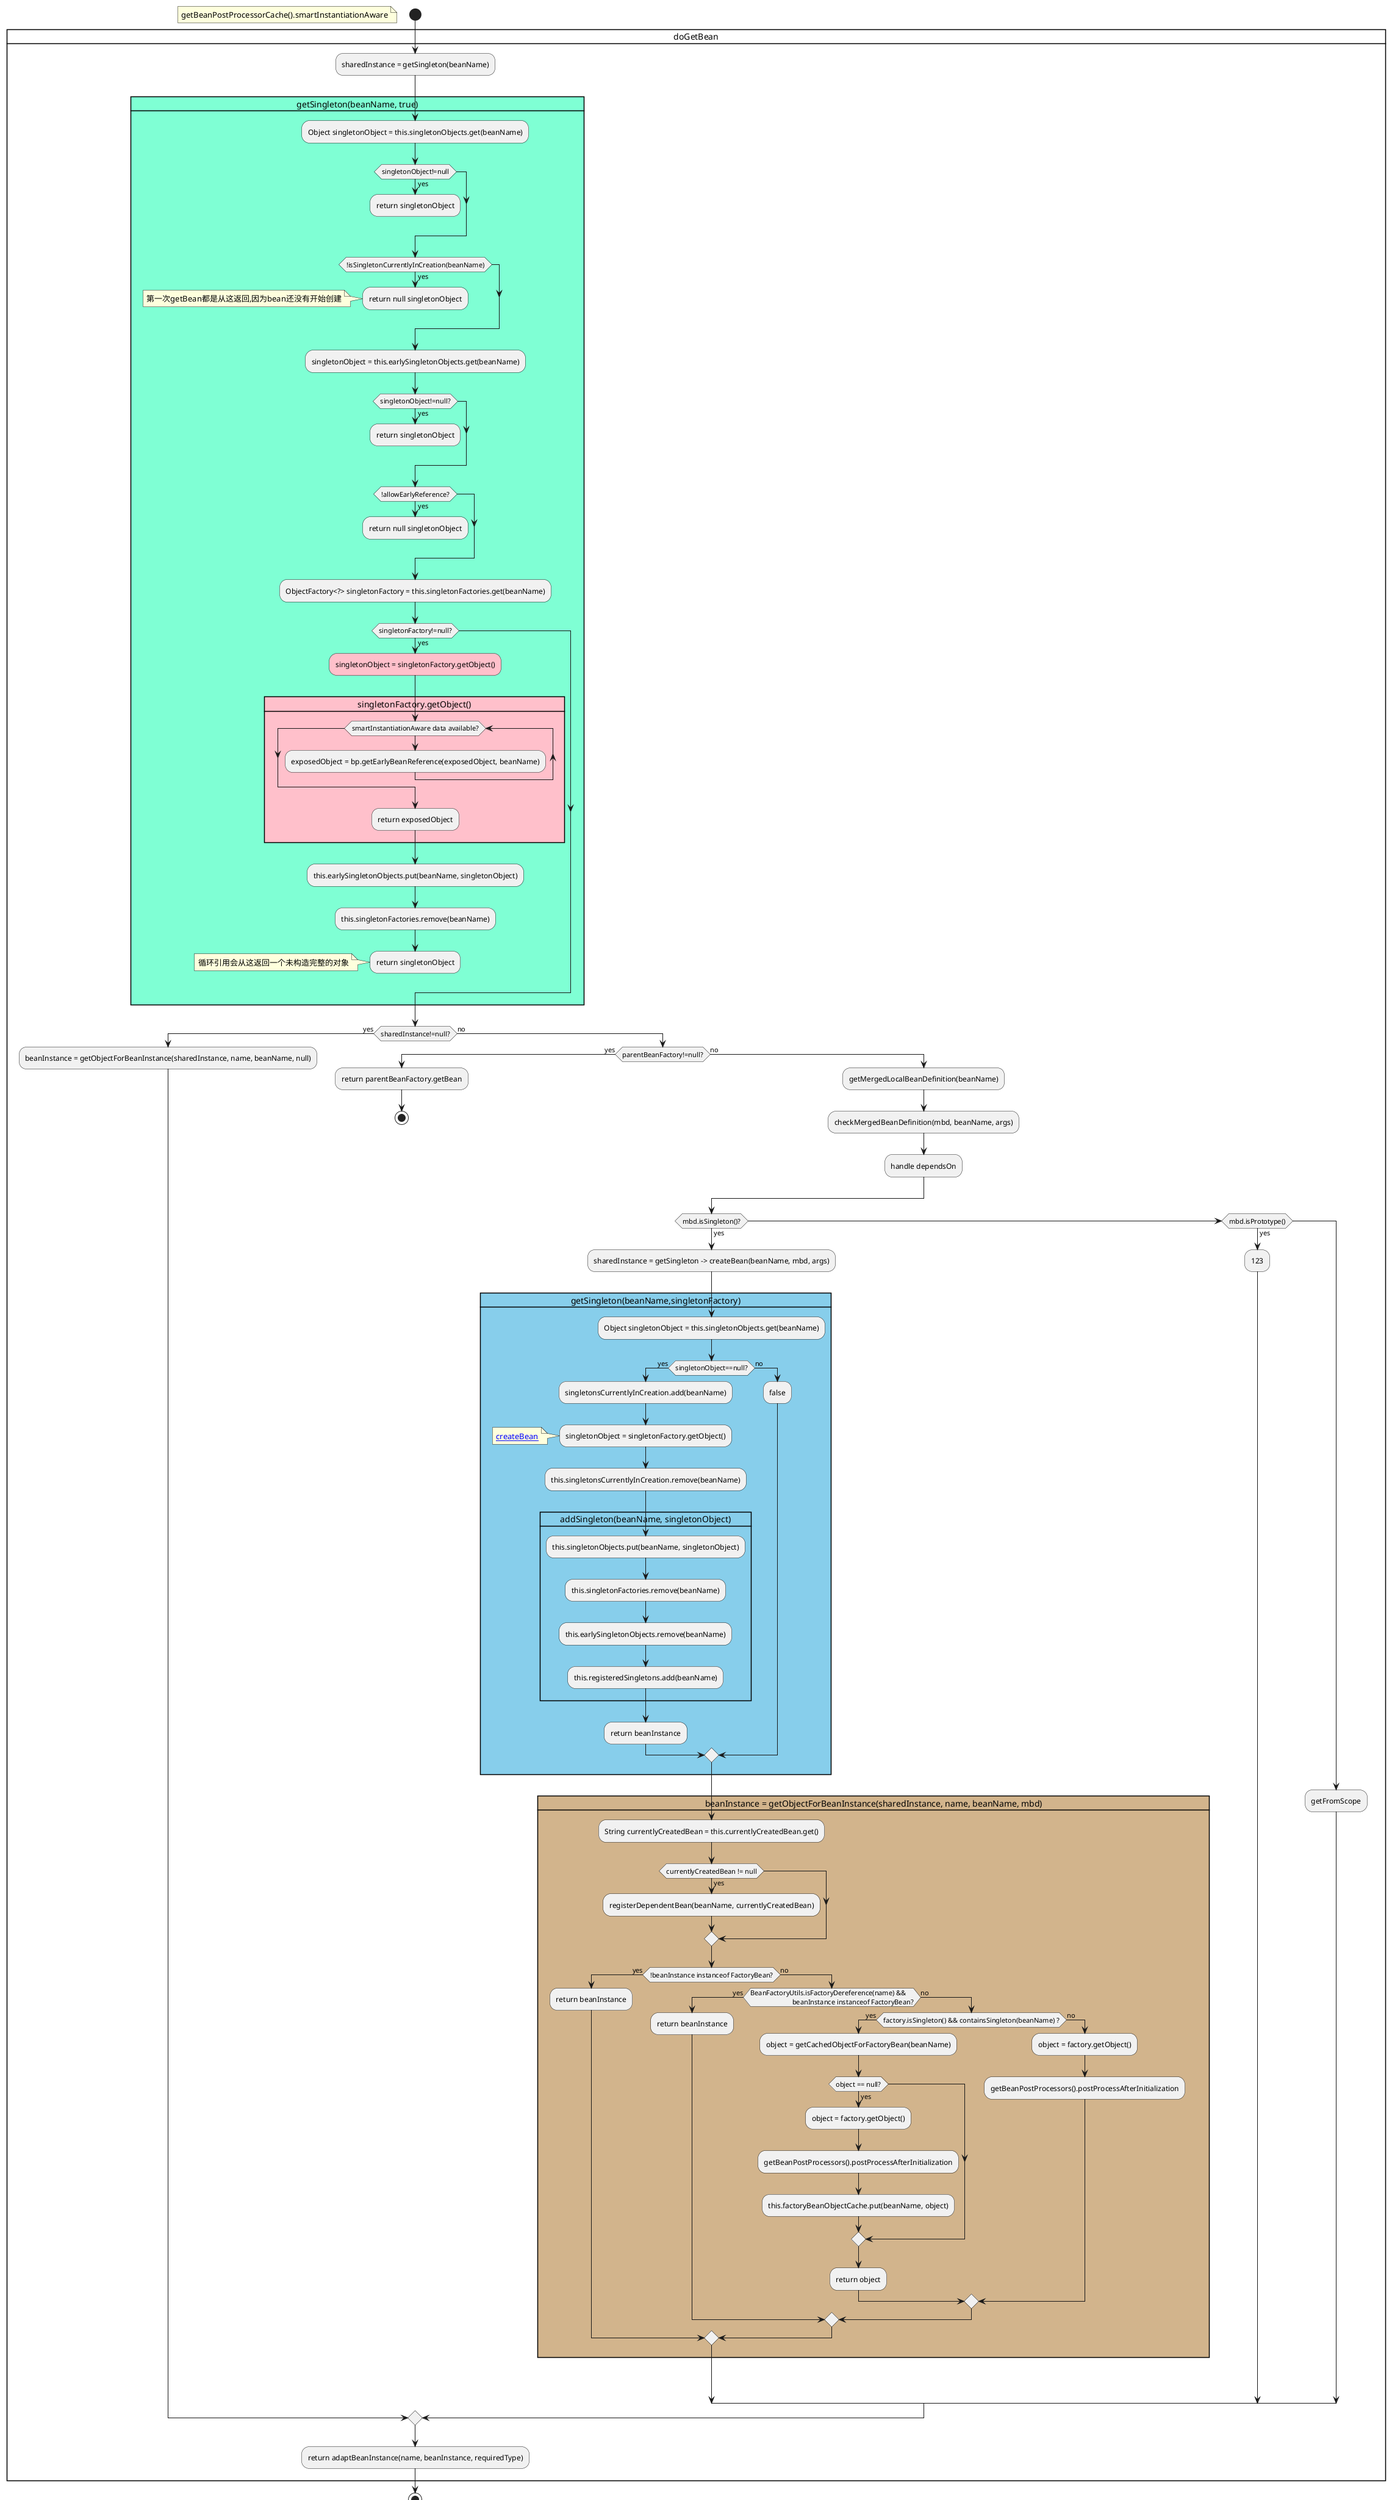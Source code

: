 
@startuml
'https://plantuml.com/activity-diagram-beta

start
floating note
getBeanPostProcessorCache().smartInstantiationAware
end note



card doGetBean {
   :sharedInstance = getSingleton(beanName);
   card #Aquamarine "getSingleton(beanName, true)" {
   		:Object singletonObject = this.singletonObjects.get(beanName);
        if (singletonObject!=null) is (yes) then
            :return singletonObject;
            kill
        endif

        if (!isSingletonCurrentlyInCreation(beanName)) is (yes) then
            :return null singletonObject;
            note
            第一次getBean都是从这返回,因为bean还没有开始创建
            end note
            kill
        endif

        :singletonObject = this.earlySingletonObjects.get(beanName);
        if (singletonObject!=null?) is (yes) then
            :return singletonObject;
            kill
        endif
        if (!allowEarlyReference?) is (yes) then
            :return null singletonObject;
            kill
        endif
        :ObjectFactory<?> singletonFactory = this.singletonFactories.get(beanName);
        if (singletonFactory!=null?) is (yes) then
            #pink:singletonObject = singletonFactory.getObject();
            card #pink singletonFactory.getObject() {
                while (smartInstantiationAware data available?)
                  :exposedObject = bp.getEarlyBeanReference(exposedObject, beanName);
                endwhile
                :return exposedObject;
            }
            :this.earlySingletonObjects.put(beanName, singletonObject);
            :this.singletonFactories.remove(beanName);
            :return singletonObject;
            note
            循环引用会从这返回一个未构造完整的对象
            end note
            kill
        endif

   }
   if (sharedInstance!=null?) is (yes) then
     :beanInstance = getObjectForBeanInstance(sharedInstance, name, beanName, null);
   else (no)
     if (parentBeanFactory!=null?) is (yes) then
        :return parentBeanFactory.getBean;
        stop
     else (no)
       :getMergedLocalBeanDefinition(beanName);
       :checkMergedBeanDefinition(mbd, beanName, args);
       :handle dependsOn;
       if (mbd.isSingleton()?) is (yes) then
            :sharedInstance = getSingleton -> createBean(beanName, mbd, args);
            card #skyblue getSingleton(beanName,singletonFactory) {
                :Object singletonObject = this.singletonObjects.get(beanName);
                if (singletonObject==null?) is (yes) then
                   :singletonsCurrentlyInCreation.add(beanName);
                   :singletonObject = singletonFactory.getObject();
                   note
                   [[004_createBean.puml createBean]]
                   end note
                   :this.singletonsCurrentlyInCreation.remove(beanName);
                   card "addSingleton(beanName, singletonObject)"{
                        :this.singletonObjects.put(beanName, singletonObject);
                        :this.singletonFactories.remove(beanName);
                        :this.earlySingletonObjects.remove(beanName);
                        :this.registeredSingletons.add(beanName);
                   }


                   :return beanInstance;
                else (no)
                  :false;
                endif
            }

            card #tan "beanInstance = getObjectForBeanInstance(sharedInstance, name, beanName, mbd)" {

                :String currentlyCreatedBean = this.currentlyCreatedBean.get();
                if (currentlyCreatedBean != null) then (yes)
                    :registerDependentBean(beanName, currentlyCreatedBean);
                endif
                if (!beanInstance instanceof FactoryBean?) is (yes) then
                    :return beanInstance;
                else (no)
                    if (BeanFactoryUtils.isFactoryDereference(name) &&
                        beanInstance instanceof FactoryBean?) then (yes)
                          :return beanInstance;
                    else (no)
                        if (factory.isSingleton() && containsSingleton(beanName) ?) is (yes) then
                            :object = getCachedObjectForFactoryBean(beanName);
                            if (object == null?) is (yes) then
                                :object = factory.getObject();
                                :getBeanPostProcessors().postProcessAfterInitialization;
                                :this.factoryBeanObjectCache.put(beanName, object);
                            endif
                            :return object;
                        else (no)
                            :object = factory.getObject();
                            :getBeanPostProcessors().postProcessAfterInitialization;
                        endif

                    endif
                endif


            }

       else if(mbd.isPrototype()) then (yes)
         :123;
       else
         :getFromScope;
       endif
     endif
   endif
   :return adaptBeanInstance(name, beanInstance, requiredType);

}



stop

@enduml
